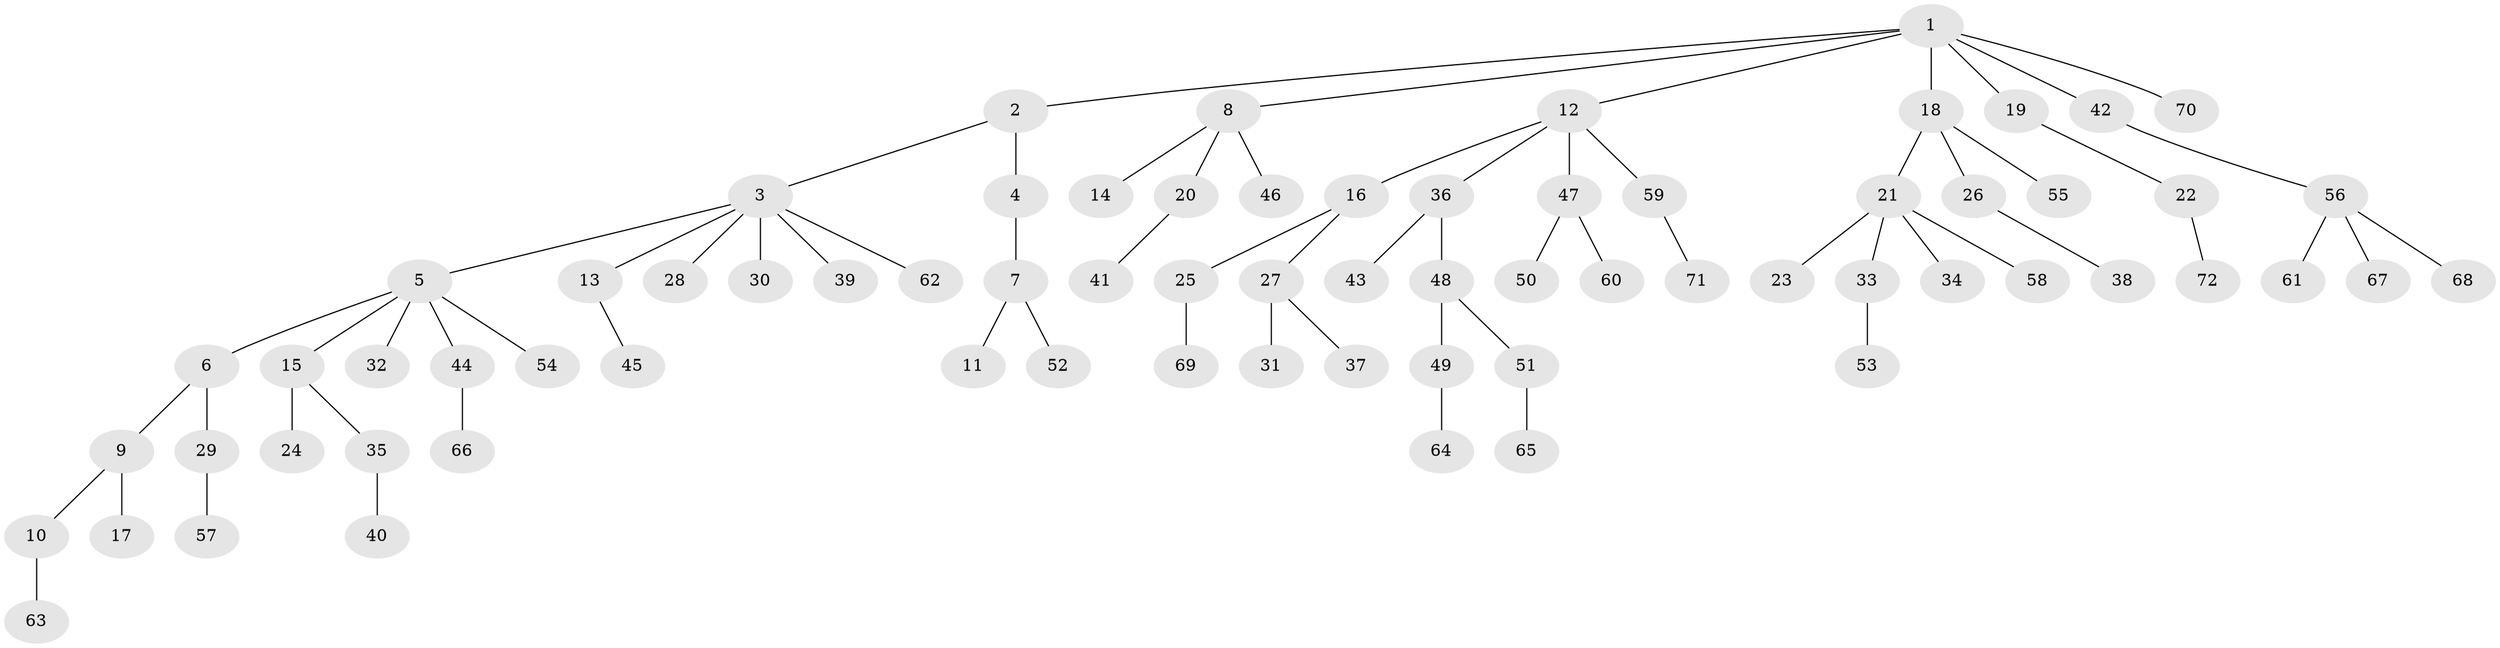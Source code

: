 // Generated by graph-tools (version 1.1) at 2025/36/03/09/25 02:36:47]
// undirected, 72 vertices, 71 edges
graph export_dot {
graph [start="1"]
  node [color=gray90,style=filled];
  1;
  2;
  3;
  4;
  5;
  6;
  7;
  8;
  9;
  10;
  11;
  12;
  13;
  14;
  15;
  16;
  17;
  18;
  19;
  20;
  21;
  22;
  23;
  24;
  25;
  26;
  27;
  28;
  29;
  30;
  31;
  32;
  33;
  34;
  35;
  36;
  37;
  38;
  39;
  40;
  41;
  42;
  43;
  44;
  45;
  46;
  47;
  48;
  49;
  50;
  51;
  52;
  53;
  54;
  55;
  56;
  57;
  58;
  59;
  60;
  61;
  62;
  63;
  64;
  65;
  66;
  67;
  68;
  69;
  70;
  71;
  72;
  1 -- 2;
  1 -- 8;
  1 -- 12;
  1 -- 18;
  1 -- 19;
  1 -- 42;
  1 -- 70;
  2 -- 3;
  2 -- 4;
  3 -- 5;
  3 -- 13;
  3 -- 28;
  3 -- 30;
  3 -- 39;
  3 -- 62;
  4 -- 7;
  5 -- 6;
  5 -- 15;
  5 -- 32;
  5 -- 44;
  5 -- 54;
  6 -- 9;
  6 -- 29;
  7 -- 11;
  7 -- 52;
  8 -- 14;
  8 -- 20;
  8 -- 46;
  9 -- 10;
  9 -- 17;
  10 -- 63;
  12 -- 16;
  12 -- 36;
  12 -- 47;
  12 -- 59;
  13 -- 45;
  15 -- 24;
  15 -- 35;
  16 -- 25;
  16 -- 27;
  18 -- 21;
  18 -- 26;
  18 -- 55;
  19 -- 22;
  20 -- 41;
  21 -- 23;
  21 -- 33;
  21 -- 34;
  21 -- 58;
  22 -- 72;
  25 -- 69;
  26 -- 38;
  27 -- 31;
  27 -- 37;
  29 -- 57;
  33 -- 53;
  35 -- 40;
  36 -- 43;
  36 -- 48;
  42 -- 56;
  44 -- 66;
  47 -- 50;
  47 -- 60;
  48 -- 49;
  48 -- 51;
  49 -- 64;
  51 -- 65;
  56 -- 61;
  56 -- 67;
  56 -- 68;
  59 -- 71;
}
